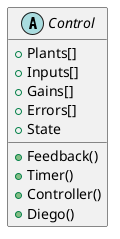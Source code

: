 @startuml

abstract Control{

    +Plants[]
    +Inputs[]
    +Gains[]
    +Errors[]
    +State
    +Feedback() 
    +Timer()
    +Controller()   
    +Diego()
    
}




@enduml